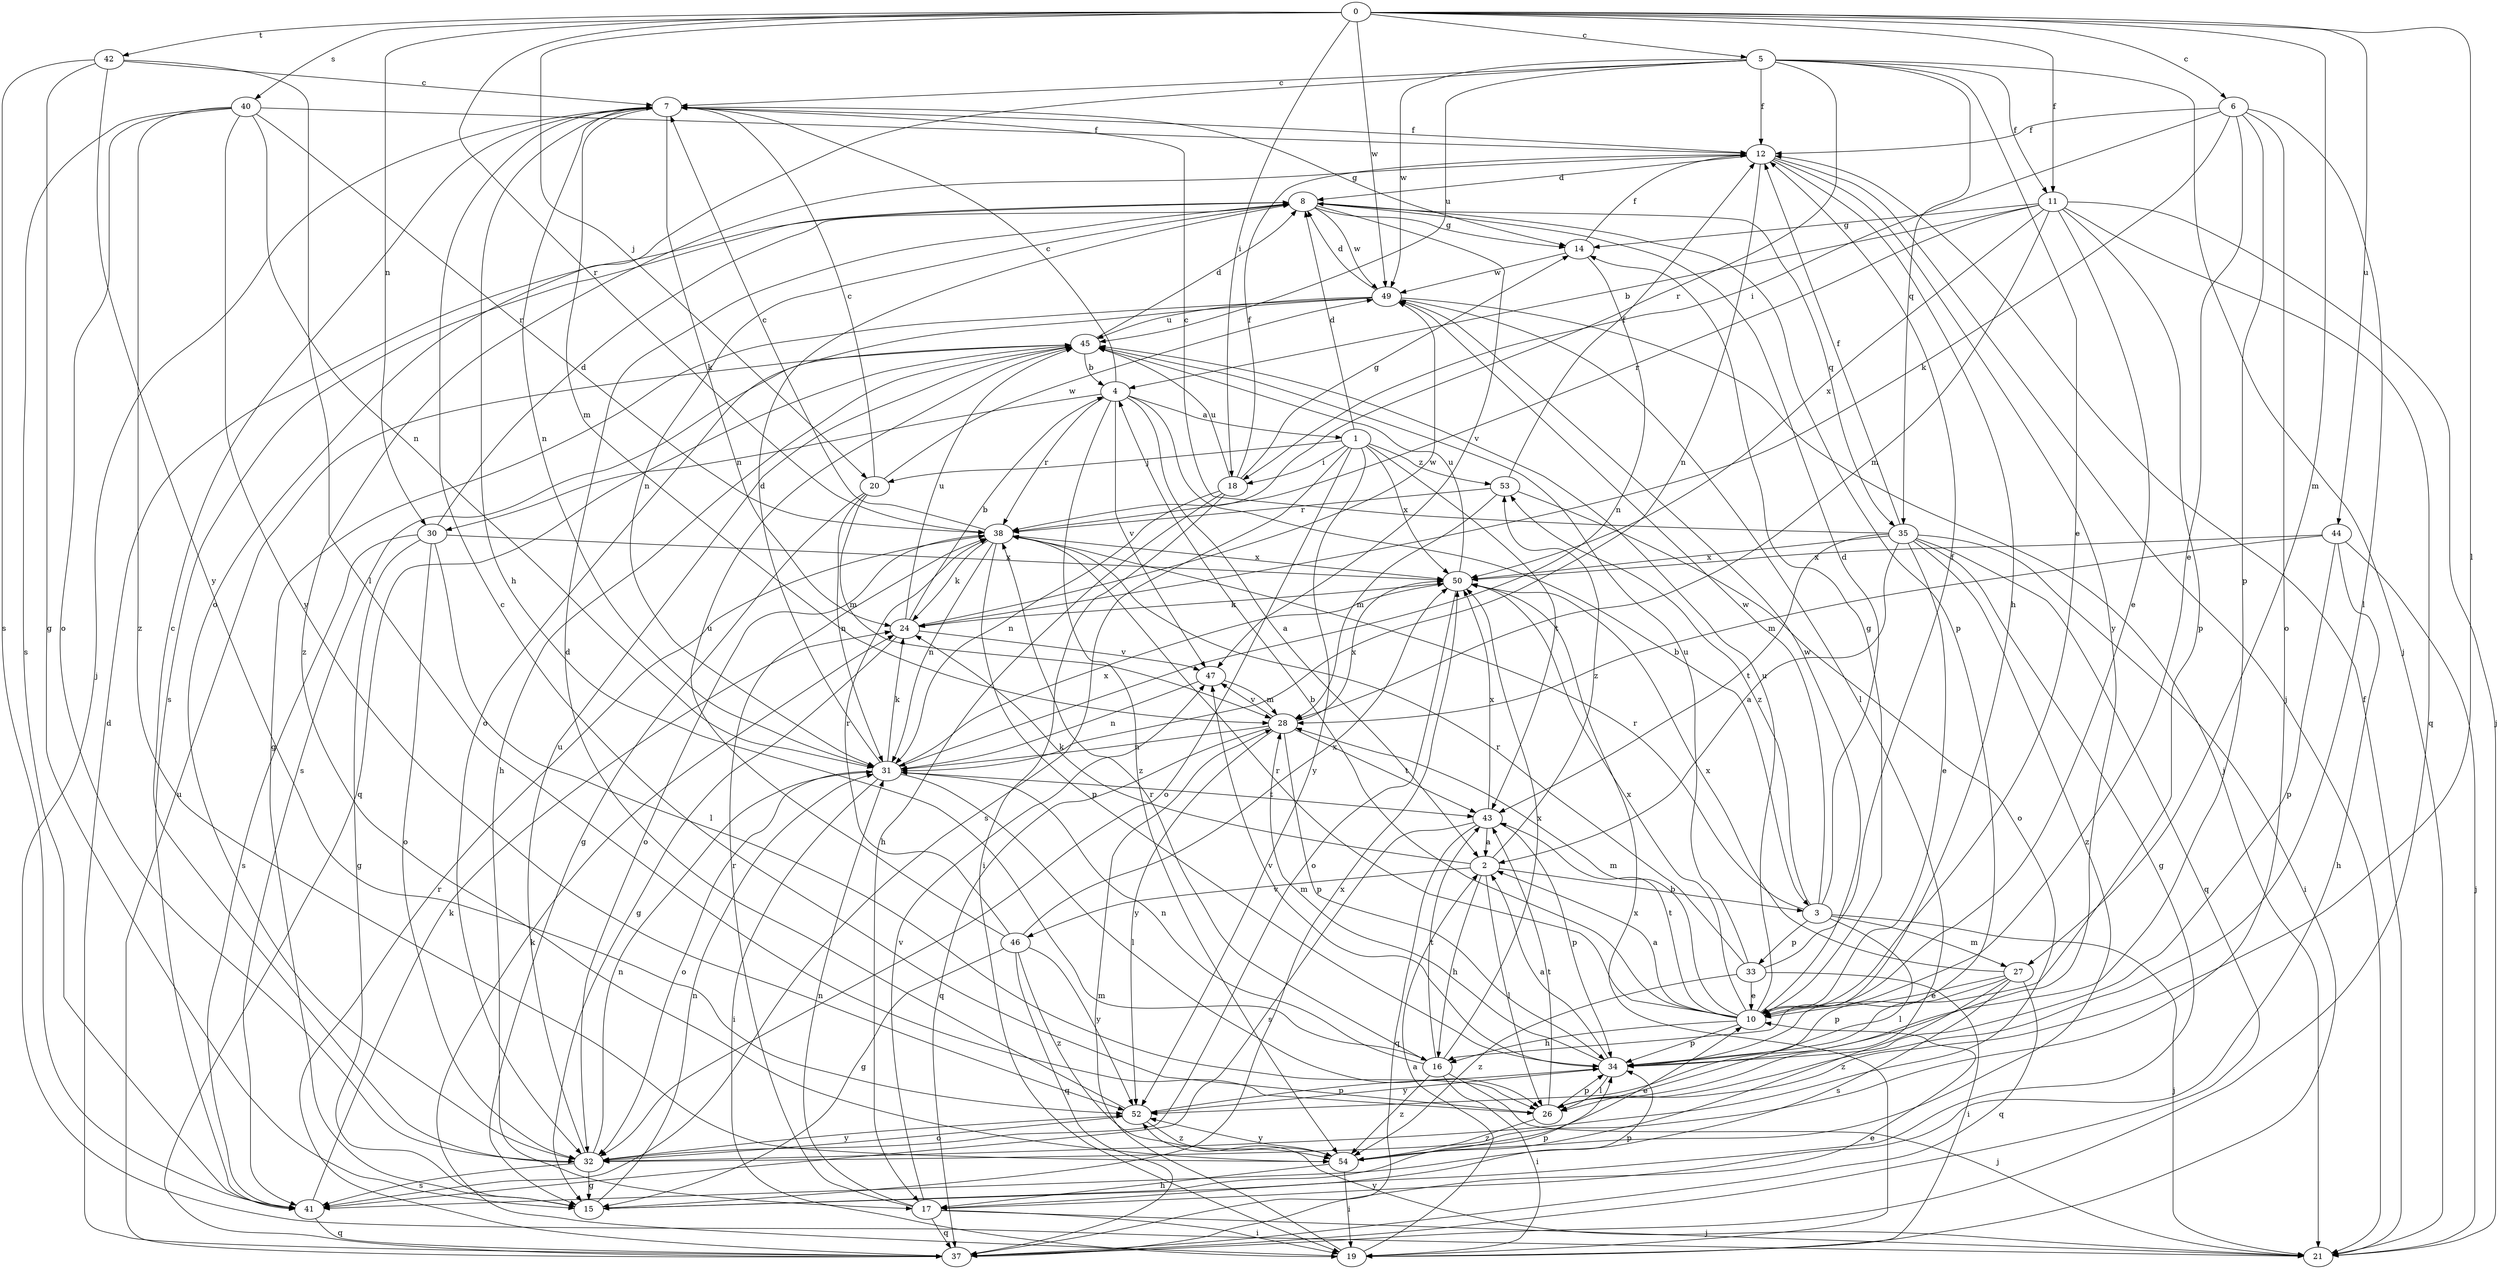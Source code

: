 strict digraph  {
0;
1;
2;
3;
4;
5;
6;
7;
8;
10;
11;
12;
14;
15;
16;
17;
18;
19;
20;
21;
24;
26;
27;
28;
30;
31;
32;
33;
34;
35;
37;
38;
40;
41;
42;
43;
44;
45;
46;
47;
49;
50;
52;
53;
54;
0 -> 5  [label=c];
0 -> 6  [label=c];
0 -> 11  [label=f];
0 -> 18  [label=i];
0 -> 20  [label=j];
0 -> 26  [label=l];
0 -> 27  [label=m];
0 -> 30  [label=n];
0 -> 38  [label=r];
0 -> 40  [label=s];
0 -> 42  [label=t];
0 -> 44  [label=u];
0 -> 49  [label=w];
1 -> 8  [label=d];
1 -> 18  [label=i];
1 -> 20  [label=j];
1 -> 32  [label=o];
1 -> 41  [label=s];
1 -> 43  [label=t];
1 -> 50  [label=x];
1 -> 52  [label=y];
1 -> 53  [label=z];
2 -> 3  [label=b];
2 -> 16  [label=h];
2 -> 24  [label=k];
2 -> 26  [label=l];
2 -> 46  [label=v];
2 -> 53  [label=z];
3 -> 8  [label=d];
3 -> 21  [label=j];
3 -> 26  [label=l];
3 -> 27  [label=m];
3 -> 33  [label=p];
3 -> 38  [label=r];
3 -> 49  [label=w];
3 -> 53  [label=z];
4 -> 1  [label=a];
4 -> 2  [label=a];
4 -> 3  [label=b];
4 -> 7  [label=c];
4 -> 30  [label=n];
4 -> 38  [label=r];
4 -> 47  [label=v];
4 -> 54  [label=z];
5 -> 7  [label=c];
5 -> 10  [label=e];
5 -> 11  [label=f];
5 -> 12  [label=f];
5 -> 21  [label=j];
5 -> 32  [label=o];
5 -> 35  [label=q];
5 -> 38  [label=r];
5 -> 45  [label=u];
5 -> 49  [label=w];
6 -> 10  [label=e];
6 -> 12  [label=f];
6 -> 18  [label=i];
6 -> 24  [label=k];
6 -> 26  [label=l];
6 -> 32  [label=o];
6 -> 34  [label=p];
7 -> 12  [label=f];
7 -> 14  [label=g];
7 -> 16  [label=h];
7 -> 21  [label=j];
7 -> 24  [label=k];
7 -> 28  [label=m];
7 -> 31  [label=n];
8 -> 14  [label=g];
8 -> 31  [label=n];
8 -> 34  [label=p];
8 -> 35  [label=q];
8 -> 41  [label=s];
8 -> 47  [label=v];
8 -> 49  [label=w];
10 -> 2  [label=a];
10 -> 4  [label=b];
10 -> 14  [label=g];
10 -> 16  [label=h];
10 -> 28  [label=m];
10 -> 34  [label=p];
10 -> 38  [label=r];
10 -> 43  [label=t];
10 -> 45  [label=u];
10 -> 49  [label=w];
10 -> 50  [label=x];
11 -> 4  [label=b];
11 -> 10  [label=e];
11 -> 14  [label=g];
11 -> 21  [label=j];
11 -> 28  [label=m];
11 -> 34  [label=p];
11 -> 37  [label=q];
11 -> 38  [label=r];
11 -> 50  [label=x];
12 -> 8  [label=d];
12 -> 16  [label=h];
12 -> 21  [label=j];
12 -> 31  [label=n];
12 -> 52  [label=y];
12 -> 54  [label=z];
14 -> 12  [label=f];
14 -> 31  [label=n];
14 -> 49  [label=w];
15 -> 31  [label=n];
15 -> 34  [label=p];
15 -> 50  [label=x];
16 -> 19  [label=i];
16 -> 21  [label=j];
16 -> 31  [label=n];
16 -> 38  [label=r];
16 -> 43  [label=t];
16 -> 50  [label=x];
16 -> 54  [label=z];
17 -> 19  [label=i];
17 -> 21  [label=j];
17 -> 31  [label=n];
17 -> 34  [label=p];
17 -> 37  [label=q];
17 -> 38  [label=r];
17 -> 47  [label=v];
18 -> 12  [label=f];
18 -> 14  [label=g];
18 -> 17  [label=h];
18 -> 19  [label=i];
18 -> 31  [label=n];
18 -> 45  [label=u];
19 -> 2  [label=a];
19 -> 24  [label=k];
19 -> 28  [label=m];
19 -> 50  [label=x];
20 -> 7  [label=c];
20 -> 15  [label=g];
20 -> 28  [label=m];
20 -> 31  [label=n];
20 -> 49  [label=w];
21 -> 12  [label=f];
21 -> 52  [label=y];
24 -> 4  [label=b];
24 -> 15  [label=g];
24 -> 45  [label=u];
24 -> 47  [label=v];
24 -> 49  [label=w];
26 -> 7  [label=c];
26 -> 34  [label=p];
26 -> 43  [label=t];
26 -> 54  [label=z];
27 -> 10  [label=e];
27 -> 34  [label=p];
27 -> 37  [label=q];
27 -> 41  [label=s];
27 -> 50  [label=x];
27 -> 54  [label=z];
28 -> 31  [label=n];
28 -> 34  [label=p];
28 -> 37  [label=q];
28 -> 43  [label=t];
28 -> 47  [label=v];
28 -> 50  [label=x];
28 -> 52  [label=y];
30 -> 8  [label=d];
30 -> 15  [label=g];
30 -> 26  [label=l];
30 -> 32  [label=o];
30 -> 41  [label=s];
30 -> 50  [label=x];
31 -> 8  [label=d];
31 -> 19  [label=i];
31 -> 24  [label=k];
31 -> 26  [label=l];
31 -> 32  [label=o];
31 -> 43  [label=t];
31 -> 50  [label=x];
32 -> 7  [label=c];
32 -> 15  [label=g];
32 -> 31  [label=n];
32 -> 41  [label=s];
32 -> 45  [label=u];
32 -> 52  [label=y];
33 -> 10  [label=e];
33 -> 12  [label=f];
33 -> 19  [label=i];
33 -> 38  [label=r];
33 -> 45  [label=u];
33 -> 54  [label=z];
34 -> 2  [label=a];
34 -> 26  [label=l];
34 -> 28  [label=m];
34 -> 47  [label=v];
34 -> 52  [label=y];
35 -> 2  [label=a];
35 -> 7  [label=c];
35 -> 10  [label=e];
35 -> 12  [label=f];
35 -> 15  [label=g];
35 -> 19  [label=i];
35 -> 37  [label=q];
35 -> 43  [label=t];
35 -> 50  [label=x];
35 -> 54  [label=z];
37 -> 8  [label=d];
37 -> 10  [label=e];
37 -> 38  [label=r];
37 -> 45  [label=u];
38 -> 7  [label=c];
38 -> 24  [label=k];
38 -> 31  [label=n];
38 -> 32  [label=o];
38 -> 34  [label=p];
38 -> 50  [label=x];
40 -> 12  [label=f];
40 -> 31  [label=n];
40 -> 32  [label=o];
40 -> 38  [label=r];
40 -> 41  [label=s];
40 -> 52  [label=y];
40 -> 54  [label=z];
41 -> 24  [label=k];
41 -> 37  [label=q];
42 -> 7  [label=c];
42 -> 15  [label=g];
42 -> 26  [label=l];
42 -> 41  [label=s];
42 -> 52  [label=y];
43 -> 2  [label=a];
43 -> 34  [label=p];
43 -> 37  [label=q];
43 -> 41  [label=s];
43 -> 50  [label=x];
44 -> 17  [label=h];
44 -> 21  [label=j];
44 -> 28  [label=m];
44 -> 34  [label=p];
44 -> 50  [label=x];
45 -> 4  [label=b];
45 -> 8  [label=d];
45 -> 17  [label=h];
45 -> 37  [label=q];
45 -> 41  [label=s];
46 -> 15  [label=g];
46 -> 37  [label=q];
46 -> 38  [label=r];
46 -> 45  [label=u];
46 -> 50  [label=x];
46 -> 52  [label=y];
46 -> 54  [label=z];
47 -> 28  [label=m];
47 -> 31  [label=n];
49 -> 8  [label=d];
49 -> 15  [label=g];
49 -> 21  [label=j];
49 -> 26  [label=l];
49 -> 32  [label=o];
49 -> 45  [label=u];
50 -> 24  [label=k];
50 -> 32  [label=o];
50 -> 45  [label=u];
52 -> 8  [label=d];
52 -> 32  [label=o];
52 -> 34  [label=p];
52 -> 54  [label=z];
53 -> 12  [label=f];
53 -> 28  [label=m];
53 -> 32  [label=o];
53 -> 38  [label=r];
54 -> 10  [label=e];
54 -> 17  [label=h];
54 -> 19  [label=i];
54 -> 52  [label=y];
}
